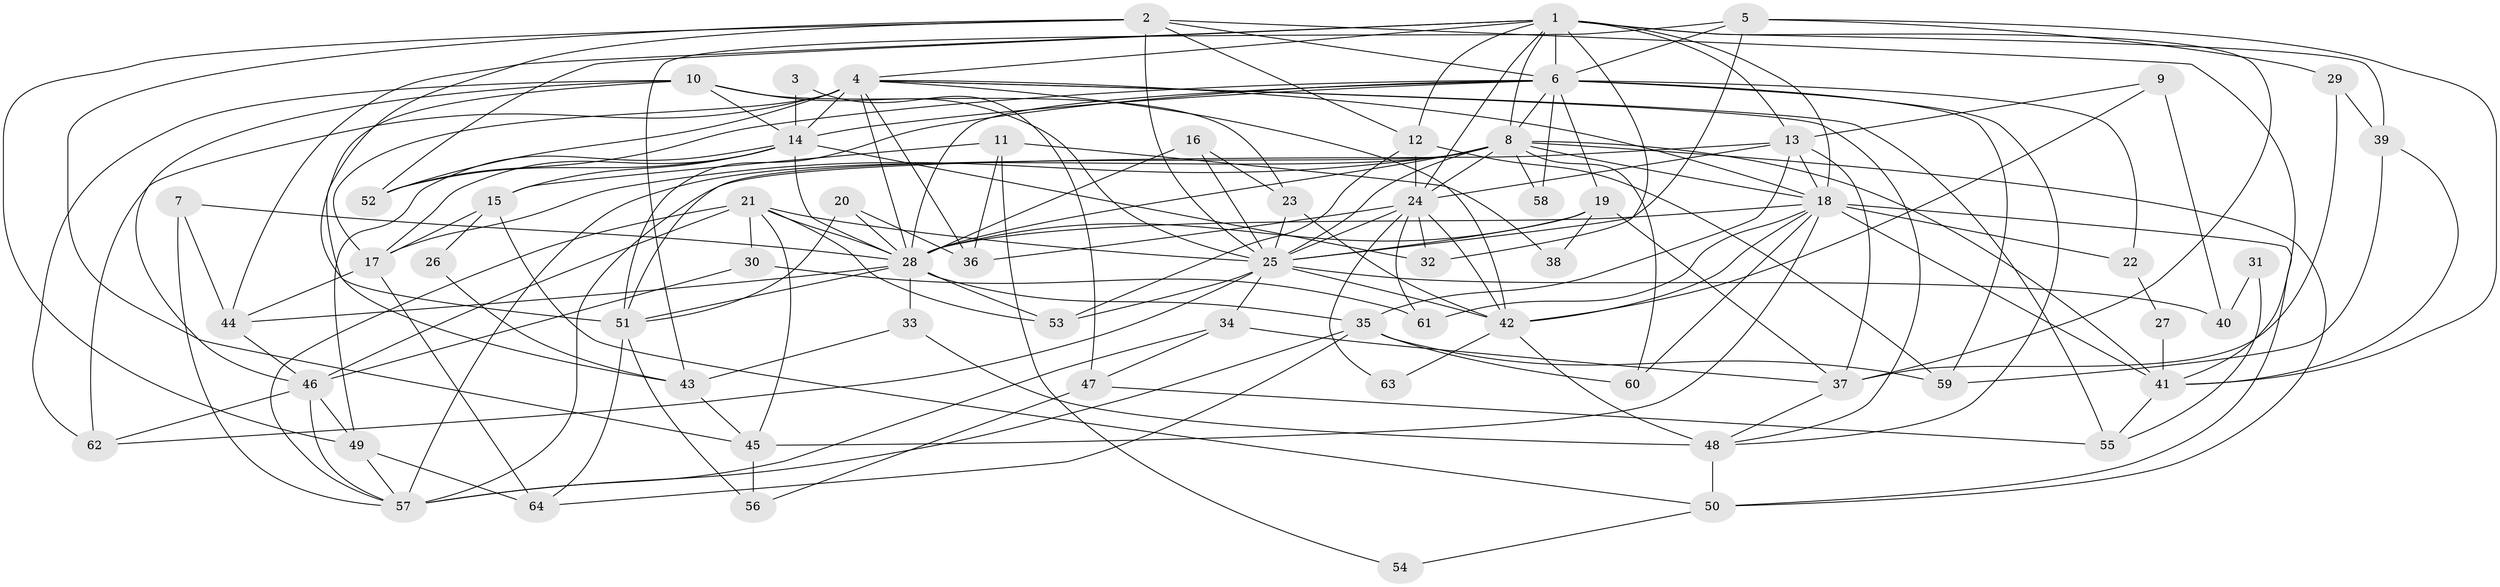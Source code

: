// original degree distribution, {7: 0.0703125, 3: 0.3515625, 5: 0.125, 4: 0.234375, 6: 0.1015625, 2: 0.109375, 8: 0.0078125}
// Generated by graph-tools (version 1.1) at 2025/36/03/09/25 02:36:06]
// undirected, 64 vertices, 173 edges
graph export_dot {
graph [start="1"]
  node [color=gray90,style=filled];
  1;
  2;
  3;
  4;
  5;
  6;
  7;
  8;
  9;
  10;
  11;
  12;
  13;
  14;
  15;
  16;
  17;
  18;
  19;
  20;
  21;
  22;
  23;
  24;
  25;
  26;
  27;
  28;
  29;
  30;
  31;
  32;
  33;
  34;
  35;
  36;
  37;
  38;
  39;
  40;
  41;
  42;
  43;
  44;
  45;
  46;
  47;
  48;
  49;
  50;
  51;
  52;
  53;
  54;
  55;
  56;
  57;
  58;
  59;
  60;
  61;
  62;
  63;
  64;
  1 -- 4 [weight=1.0];
  1 -- 6 [weight=2.0];
  1 -- 8 [weight=1.0];
  1 -- 12 [weight=1.0];
  1 -- 13 [weight=1.0];
  1 -- 18 [weight=2.0];
  1 -- 24 [weight=1.0];
  1 -- 32 [weight=1.0];
  1 -- 37 [weight=1.0];
  1 -- 39 [weight=2.0];
  1 -- 44 [weight=1.0];
  1 -- 52 [weight=1.0];
  2 -- 6 [weight=1.0];
  2 -- 12 [weight=1.0];
  2 -- 25 [weight=1.0];
  2 -- 41 [weight=1.0];
  2 -- 45 [weight=1.0];
  2 -- 49 [weight=1.0];
  2 -- 51 [weight=1.0];
  3 -- 14 [weight=1.0];
  3 -- 47 [weight=1.0];
  4 -- 14 [weight=3.0];
  4 -- 17 [weight=1.0];
  4 -- 18 [weight=1.0];
  4 -- 28 [weight=2.0];
  4 -- 36 [weight=1.0];
  4 -- 42 [weight=1.0];
  4 -- 48 [weight=1.0];
  4 -- 52 [weight=1.0];
  4 -- 55 [weight=1.0];
  4 -- 62 [weight=1.0];
  5 -- 6 [weight=1.0];
  5 -- 25 [weight=2.0];
  5 -- 29 [weight=1.0];
  5 -- 41 [weight=1.0];
  5 -- 43 [weight=1.0];
  6 -- 8 [weight=1.0];
  6 -- 14 [weight=1.0];
  6 -- 19 [weight=1.0];
  6 -- 22 [weight=1.0];
  6 -- 28 [weight=1.0];
  6 -- 48 [weight=1.0];
  6 -- 51 [weight=1.0];
  6 -- 52 [weight=1.0];
  6 -- 58 [weight=1.0];
  6 -- 59 [weight=1.0];
  7 -- 28 [weight=1.0];
  7 -- 44 [weight=1.0];
  7 -- 57 [weight=1.0];
  8 -- 17 [weight=2.0];
  8 -- 18 [weight=2.0];
  8 -- 24 [weight=1.0];
  8 -- 25 [weight=1.0];
  8 -- 28 [weight=1.0];
  8 -- 41 [weight=1.0];
  8 -- 50 [weight=1.0];
  8 -- 51 [weight=1.0];
  8 -- 57 [weight=1.0];
  8 -- 58 [weight=1.0];
  8 -- 60 [weight=1.0];
  9 -- 13 [weight=1.0];
  9 -- 40 [weight=1.0];
  9 -- 42 [weight=1.0];
  10 -- 14 [weight=1.0];
  10 -- 23 [weight=1.0];
  10 -- 25 [weight=1.0];
  10 -- 43 [weight=1.0];
  10 -- 46 [weight=1.0];
  10 -- 62 [weight=1.0];
  11 -- 15 [weight=1.0];
  11 -- 36 [weight=1.0];
  11 -- 38 [weight=1.0];
  11 -- 54 [weight=1.0];
  12 -- 24 [weight=2.0];
  12 -- 53 [weight=1.0];
  12 -- 59 [weight=1.0];
  13 -- 18 [weight=1.0];
  13 -- 24 [weight=1.0];
  13 -- 35 [weight=1.0];
  13 -- 37 [weight=1.0];
  13 -- 57 [weight=2.0];
  14 -- 15 [weight=2.0];
  14 -- 17 [weight=1.0];
  14 -- 28 [weight=1.0];
  14 -- 32 [weight=1.0];
  14 -- 49 [weight=1.0];
  14 -- 52 [weight=1.0];
  15 -- 17 [weight=1.0];
  15 -- 26 [weight=1.0];
  15 -- 50 [weight=1.0];
  16 -- 23 [weight=1.0];
  16 -- 25 [weight=1.0];
  16 -- 28 [weight=1.0];
  17 -- 44 [weight=1.0];
  17 -- 64 [weight=1.0];
  18 -- 22 [weight=1.0];
  18 -- 28 [weight=1.0];
  18 -- 41 [weight=1.0];
  18 -- 42 [weight=1.0];
  18 -- 45 [weight=1.0];
  18 -- 50 [weight=1.0];
  18 -- 60 [weight=1.0];
  18 -- 61 [weight=1.0];
  19 -- 25 [weight=1.0];
  19 -- 28 [weight=1.0];
  19 -- 37 [weight=1.0];
  19 -- 38 [weight=1.0];
  20 -- 28 [weight=1.0];
  20 -- 36 [weight=1.0];
  20 -- 51 [weight=1.0];
  21 -- 25 [weight=1.0];
  21 -- 28 [weight=1.0];
  21 -- 30 [weight=1.0];
  21 -- 45 [weight=1.0];
  21 -- 46 [weight=1.0];
  21 -- 53 [weight=1.0];
  21 -- 57 [weight=1.0];
  22 -- 27 [weight=1.0];
  23 -- 25 [weight=1.0];
  23 -- 42 [weight=1.0];
  24 -- 25 [weight=1.0];
  24 -- 32 [weight=1.0];
  24 -- 36 [weight=1.0];
  24 -- 42 [weight=1.0];
  24 -- 61 [weight=1.0];
  24 -- 63 [weight=1.0];
  25 -- 34 [weight=1.0];
  25 -- 40 [weight=1.0];
  25 -- 42 [weight=1.0];
  25 -- 53 [weight=2.0];
  25 -- 62 [weight=1.0];
  26 -- 43 [weight=1.0];
  27 -- 41 [weight=1.0];
  28 -- 33 [weight=1.0];
  28 -- 35 [weight=1.0];
  28 -- 44 [weight=1.0];
  28 -- 51 [weight=1.0];
  28 -- 53 [weight=1.0];
  29 -- 37 [weight=1.0];
  29 -- 39 [weight=1.0];
  30 -- 46 [weight=1.0];
  30 -- 61 [weight=1.0];
  31 -- 40 [weight=1.0];
  31 -- 55 [weight=1.0];
  33 -- 43 [weight=1.0];
  33 -- 48 [weight=1.0];
  34 -- 37 [weight=1.0];
  34 -- 47 [weight=1.0];
  34 -- 57 [weight=1.0];
  35 -- 57 [weight=1.0];
  35 -- 59 [weight=1.0];
  35 -- 60 [weight=1.0];
  35 -- 64 [weight=1.0];
  37 -- 48 [weight=1.0];
  39 -- 41 [weight=1.0];
  39 -- 59 [weight=1.0];
  41 -- 55 [weight=1.0];
  42 -- 48 [weight=2.0];
  42 -- 63 [weight=1.0];
  43 -- 45 [weight=1.0];
  44 -- 46 [weight=1.0];
  45 -- 56 [weight=1.0];
  46 -- 49 [weight=1.0];
  46 -- 57 [weight=1.0];
  46 -- 62 [weight=1.0];
  47 -- 55 [weight=1.0];
  47 -- 56 [weight=1.0];
  48 -- 50 [weight=1.0];
  49 -- 57 [weight=1.0];
  49 -- 64 [weight=1.0];
  50 -- 54 [weight=1.0];
  51 -- 56 [weight=1.0];
  51 -- 64 [weight=1.0];
}
